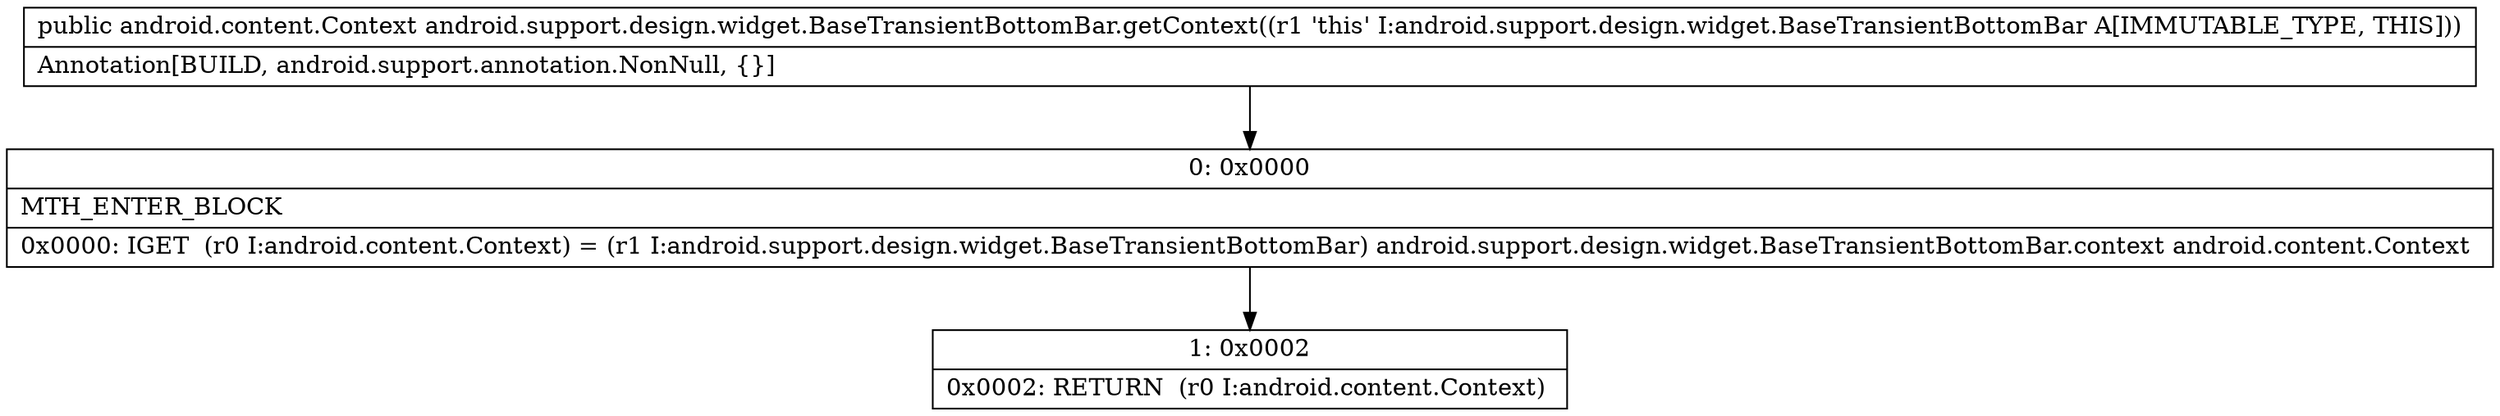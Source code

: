 digraph "CFG forandroid.support.design.widget.BaseTransientBottomBar.getContext()Landroid\/content\/Context;" {
Node_0 [shape=record,label="{0\:\ 0x0000|MTH_ENTER_BLOCK\l|0x0000: IGET  (r0 I:android.content.Context) = (r1 I:android.support.design.widget.BaseTransientBottomBar) android.support.design.widget.BaseTransientBottomBar.context android.content.Context \l}"];
Node_1 [shape=record,label="{1\:\ 0x0002|0x0002: RETURN  (r0 I:android.content.Context) \l}"];
MethodNode[shape=record,label="{public android.content.Context android.support.design.widget.BaseTransientBottomBar.getContext((r1 'this' I:android.support.design.widget.BaseTransientBottomBar A[IMMUTABLE_TYPE, THIS]))  | Annotation[BUILD, android.support.annotation.NonNull, \{\}]\l}"];
MethodNode -> Node_0;
Node_0 -> Node_1;
}

